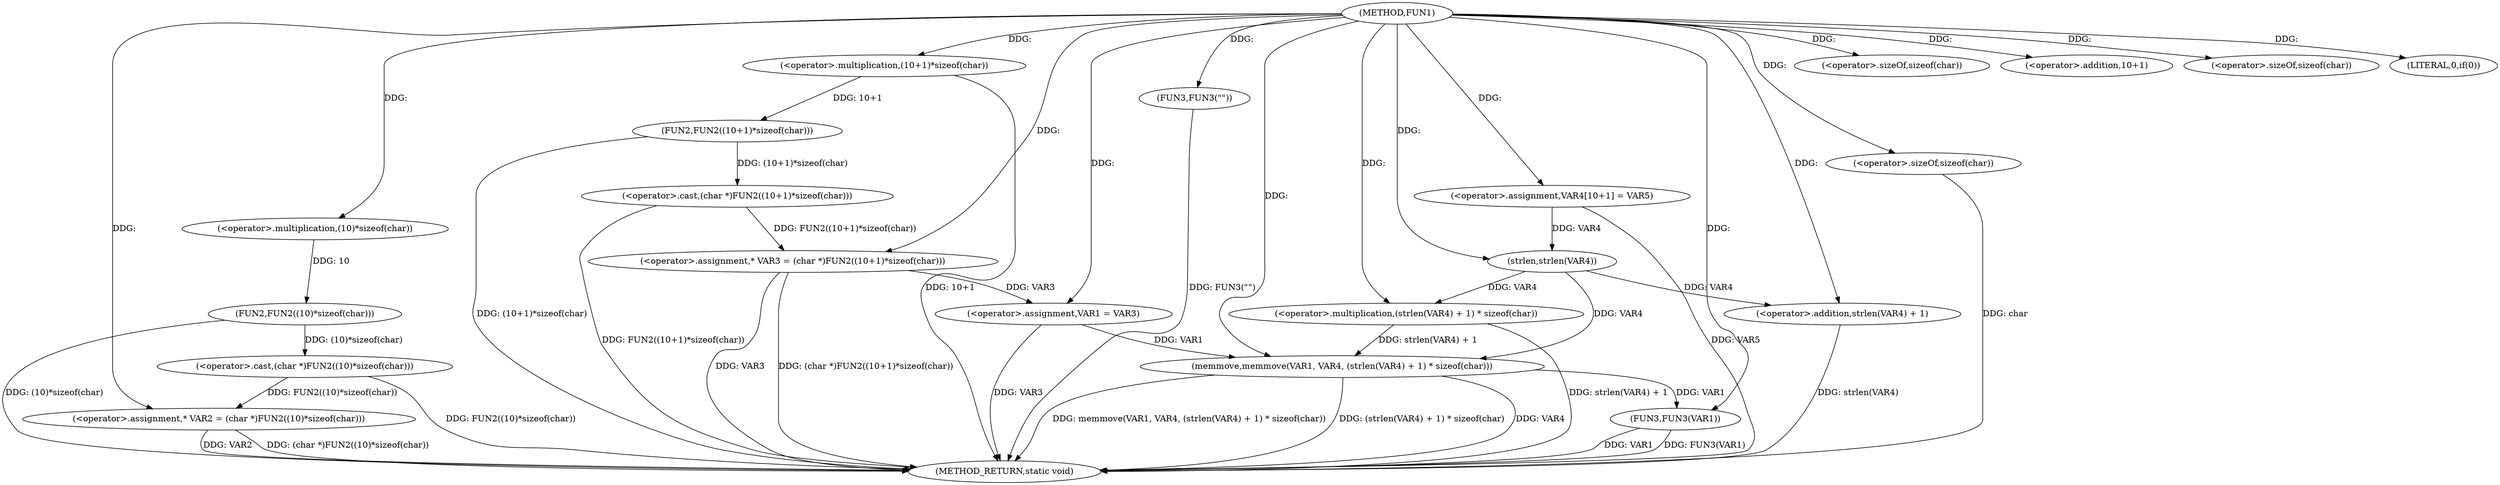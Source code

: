 digraph FUN1 {  
"1000100" [label = "(METHOD,FUN1)" ]
"1000152" [label = "(METHOD_RETURN,static void)" ]
"1000104" [label = "(<operator>.assignment,* VAR2 = (char *)FUN2((10)*sizeof(char)))" ]
"1000106" [label = "(<operator>.cast,(char *)FUN2((10)*sizeof(char)))" ]
"1000108" [label = "(FUN2,FUN2((10)*sizeof(char)))" ]
"1000109" [label = "(<operator>.multiplication,(10)*sizeof(char))" ]
"1000111" [label = "(<operator>.sizeOf,sizeof(char))" ]
"1000114" [label = "(<operator>.assignment,* VAR3 = (char *)FUN2((10+1)*sizeof(char)))" ]
"1000116" [label = "(<operator>.cast,(char *)FUN2((10+1)*sizeof(char)))" ]
"1000118" [label = "(FUN2,FUN2((10+1)*sizeof(char)))" ]
"1000119" [label = "(<operator>.multiplication,(10+1)*sizeof(char))" ]
"1000120" [label = "(<operator>.addition,10+1)" ]
"1000123" [label = "(<operator>.sizeOf,sizeof(char))" ]
"1000126" [label = "(LITERAL,0,if(0))" ]
"1000128" [label = "(FUN3,FUN3(\"\"))" ]
"1000132" [label = "(<operator>.assignment,VAR1 = VAR3)" ]
"1000137" [label = "(<operator>.assignment,VAR4[10+1] = VAR5)" ]
"1000140" [label = "(memmove,memmove(VAR1, VAR4, (strlen(VAR4) + 1) * sizeof(char)))" ]
"1000143" [label = "(<operator>.multiplication,(strlen(VAR4) + 1) * sizeof(char))" ]
"1000144" [label = "(<operator>.addition,strlen(VAR4) + 1)" ]
"1000145" [label = "(strlen,strlen(VAR4))" ]
"1000148" [label = "(<operator>.sizeOf,sizeof(char))" ]
"1000150" [label = "(FUN3,FUN3(VAR1))" ]
  "1000140" -> "1000152"  [ label = "DDG: VAR4"] 
  "1000106" -> "1000152"  [ label = "DDG: FUN2((10)*sizeof(char))"] 
  "1000150" -> "1000152"  [ label = "DDG: VAR1"] 
  "1000104" -> "1000152"  [ label = "DDG: VAR2"] 
  "1000140" -> "1000152"  [ label = "DDG: memmove(VAR1, VAR4, (strlen(VAR4) + 1) * sizeof(char))"] 
  "1000114" -> "1000152"  [ label = "DDG: VAR3"] 
  "1000116" -> "1000152"  [ label = "DDG: FUN2((10+1)*sizeof(char))"] 
  "1000119" -> "1000152"  [ label = "DDG: 10+1"] 
  "1000150" -> "1000152"  [ label = "DDG: FUN3(VAR1)"] 
  "1000128" -> "1000152"  [ label = "DDG: FUN3(\"\")"] 
  "1000118" -> "1000152"  [ label = "DDG: (10+1)*sizeof(char)"] 
  "1000114" -> "1000152"  [ label = "DDG: (char *)FUN2((10+1)*sizeof(char))"] 
  "1000137" -> "1000152"  [ label = "DDG: VAR5"] 
  "1000143" -> "1000152"  [ label = "DDG: strlen(VAR4) + 1"] 
  "1000132" -> "1000152"  [ label = "DDG: VAR3"] 
  "1000148" -> "1000152"  [ label = "DDG: char"] 
  "1000140" -> "1000152"  [ label = "DDG: (strlen(VAR4) + 1) * sizeof(char)"] 
  "1000144" -> "1000152"  [ label = "DDG: strlen(VAR4)"] 
  "1000104" -> "1000152"  [ label = "DDG: (char *)FUN2((10)*sizeof(char))"] 
  "1000108" -> "1000152"  [ label = "DDG: (10)*sizeof(char)"] 
  "1000106" -> "1000104"  [ label = "DDG: FUN2((10)*sizeof(char))"] 
  "1000100" -> "1000104"  [ label = "DDG: "] 
  "1000108" -> "1000106"  [ label = "DDG: (10)*sizeof(char)"] 
  "1000109" -> "1000108"  [ label = "DDG: 10"] 
  "1000100" -> "1000109"  [ label = "DDG: "] 
  "1000100" -> "1000111"  [ label = "DDG: "] 
  "1000116" -> "1000114"  [ label = "DDG: FUN2((10+1)*sizeof(char))"] 
  "1000100" -> "1000114"  [ label = "DDG: "] 
  "1000118" -> "1000116"  [ label = "DDG: (10+1)*sizeof(char)"] 
  "1000119" -> "1000118"  [ label = "DDG: 10+1"] 
  "1000100" -> "1000119"  [ label = "DDG: "] 
  "1000100" -> "1000120"  [ label = "DDG: "] 
  "1000100" -> "1000123"  [ label = "DDG: "] 
  "1000100" -> "1000126"  [ label = "DDG: "] 
  "1000100" -> "1000128"  [ label = "DDG: "] 
  "1000114" -> "1000132"  [ label = "DDG: VAR3"] 
  "1000100" -> "1000132"  [ label = "DDG: "] 
  "1000100" -> "1000137"  [ label = "DDG: "] 
  "1000132" -> "1000140"  [ label = "DDG: VAR1"] 
  "1000100" -> "1000140"  [ label = "DDG: "] 
  "1000145" -> "1000140"  [ label = "DDG: VAR4"] 
  "1000143" -> "1000140"  [ label = "DDG: strlen(VAR4) + 1"] 
  "1000145" -> "1000143"  [ label = "DDG: VAR4"] 
  "1000100" -> "1000143"  [ label = "DDG: "] 
  "1000145" -> "1000144"  [ label = "DDG: VAR4"] 
  "1000137" -> "1000145"  [ label = "DDG: VAR4"] 
  "1000100" -> "1000145"  [ label = "DDG: "] 
  "1000100" -> "1000144"  [ label = "DDG: "] 
  "1000100" -> "1000148"  [ label = "DDG: "] 
  "1000140" -> "1000150"  [ label = "DDG: VAR1"] 
  "1000100" -> "1000150"  [ label = "DDG: "] 
}
